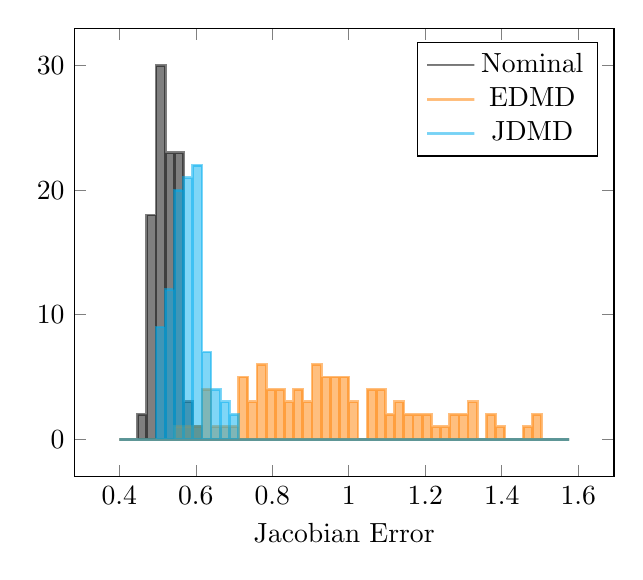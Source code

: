% Recommended preamble:
\begin{tikzpicture}
\begin{axis}[xlabel={Jacobian Error}, ylabel={}, legend pos={north east}]
    \addplot+[ybar interval, no marks, line width={1.0}, draw={black}, fill={black}, opacity={0.5}]
        coordinates {
            (0.4,0)
            (0.424,0)
            (0.448,2)
            (0.472,18)
            (0.496,30)
            (0.52,23)
            (0.544,23)
            (0.568,3)
            (0.592,1)
            (0.616,0)
            (0.64,0)
            (0.664,0)
            (0.688,0)
            (0.712,0)
            (0.736,0)
            (0.76,0)
            (0.784,0)
            (0.808,0)
            (0.832,0)
            (0.856,0)
            (0.88,0)
            (0.904,0)
            (0.928,0)
            (0.952,0)
            (0.976,0)
            (1.0,0)
            (1.024,0)
            (1.048,0)
            (1.072,0)
            (1.096,0)
            (1.12,0)
            (1.144,0)
            (1.168,0)
            (1.192,0)
            (1.216,0)
            (1.24,0)
            (1.264,0)
            (1.288,0)
            (1.312,0)
            (1.336,0)
            (1.36,0)
            (1.384,0)
            (1.408,0)
            (1.432,0)
            (1.456,0)
            (1.48,0)
            (1.504,0)
            (1.528,0)
            (1.552,0)
            (1.576,0)
        }
        ;
    \addplot+[ybar interval, no marks, line width={1.0}, draw={orange}, fill={orange}, opacity={0.5}]
        coordinates {
            (0.4,0)
            (0.424,0)
            (0.448,0)
            (0.472,0)
            (0.496,0)
            (0.52,0)
            (0.544,1)
            (0.568,1)
            (0.592,1)
            (0.616,4)
            (0.64,1)
            (0.664,1)
            (0.688,1)
            (0.712,5)
            (0.736,3)
            (0.76,6)
            (0.784,4)
            (0.808,4)
            (0.832,3)
            (0.856,4)
            (0.88,3)
            (0.904,6)
            (0.928,5)
            (0.952,5)
            (0.976,5)
            (1.0,3)
            (1.024,0)
            (1.048,4)
            (1.072,4)
            (1.096,2)
            (1.12,3)
            (1.144,2)
            (1.168,2)
            (1.192,2)
            (1.216,1)
            (1.24,1)
            (1.264,2)
            (1.288,2)
            (1.312,3)
            (1.336,0)
            (1.36,2)
            (1.384,1)
            (1.408,0)
            (1.432,0)
            (1.456,1)
            (1.48,2)
            (1.504,0)
            (1.528,0)
            (1.552,0)
            (1.576,0)
        }
        ;
    \addplot+[ybar interval, no marks, line width={1.0}, draw={cyan}, fill={cyan}, opacity={0.5}]
        coordinates {
            (0.4,0)
            (0.424,0)
            (0.448,0)
            (0.472,0)
            (0.496,9)
            (0.52,12)
            (0.544,20)
            (0.568,21)
            (0.592,22)
            (0.616,7)
            (0.64,4)
            (0.664,3)
            (0.688,2)
            (0.712,0)
            (0.736,0)
            (0.76,0)
            (0.784,0)
            (0.808,0)
            (0.832,0)
            (0.856,0)
            (0.88,0)
            (0.904,0)
            (0.928,0)
            (0.952,0)
            (0.976,0)
            (1.0,0)
            (1.024,0)
            (1.048,0)
            (1.072,0)
            (1.096,0)
            (1.12,0)
            (1.144,0)
            (1.168,0)
            (1.192,0)
            (1.216,0)
            (1.24,0)
            (1.264,0)
            (1.288,0)
            (1.312,0)
            (1.336,0)
            (1.36,0)
            (1.384,0)
            (1.408,0)
            (1.432,0)
            (1.456,0)
            (1.48,0)
            (1.504,0)
            (1.528,0)
            (1.552,0)
            (1.576,0)
        }
        ;
    \legend{{Nominal},{EDMD},{JDMD}}
\end{axis}
\end{tikzpicture}
